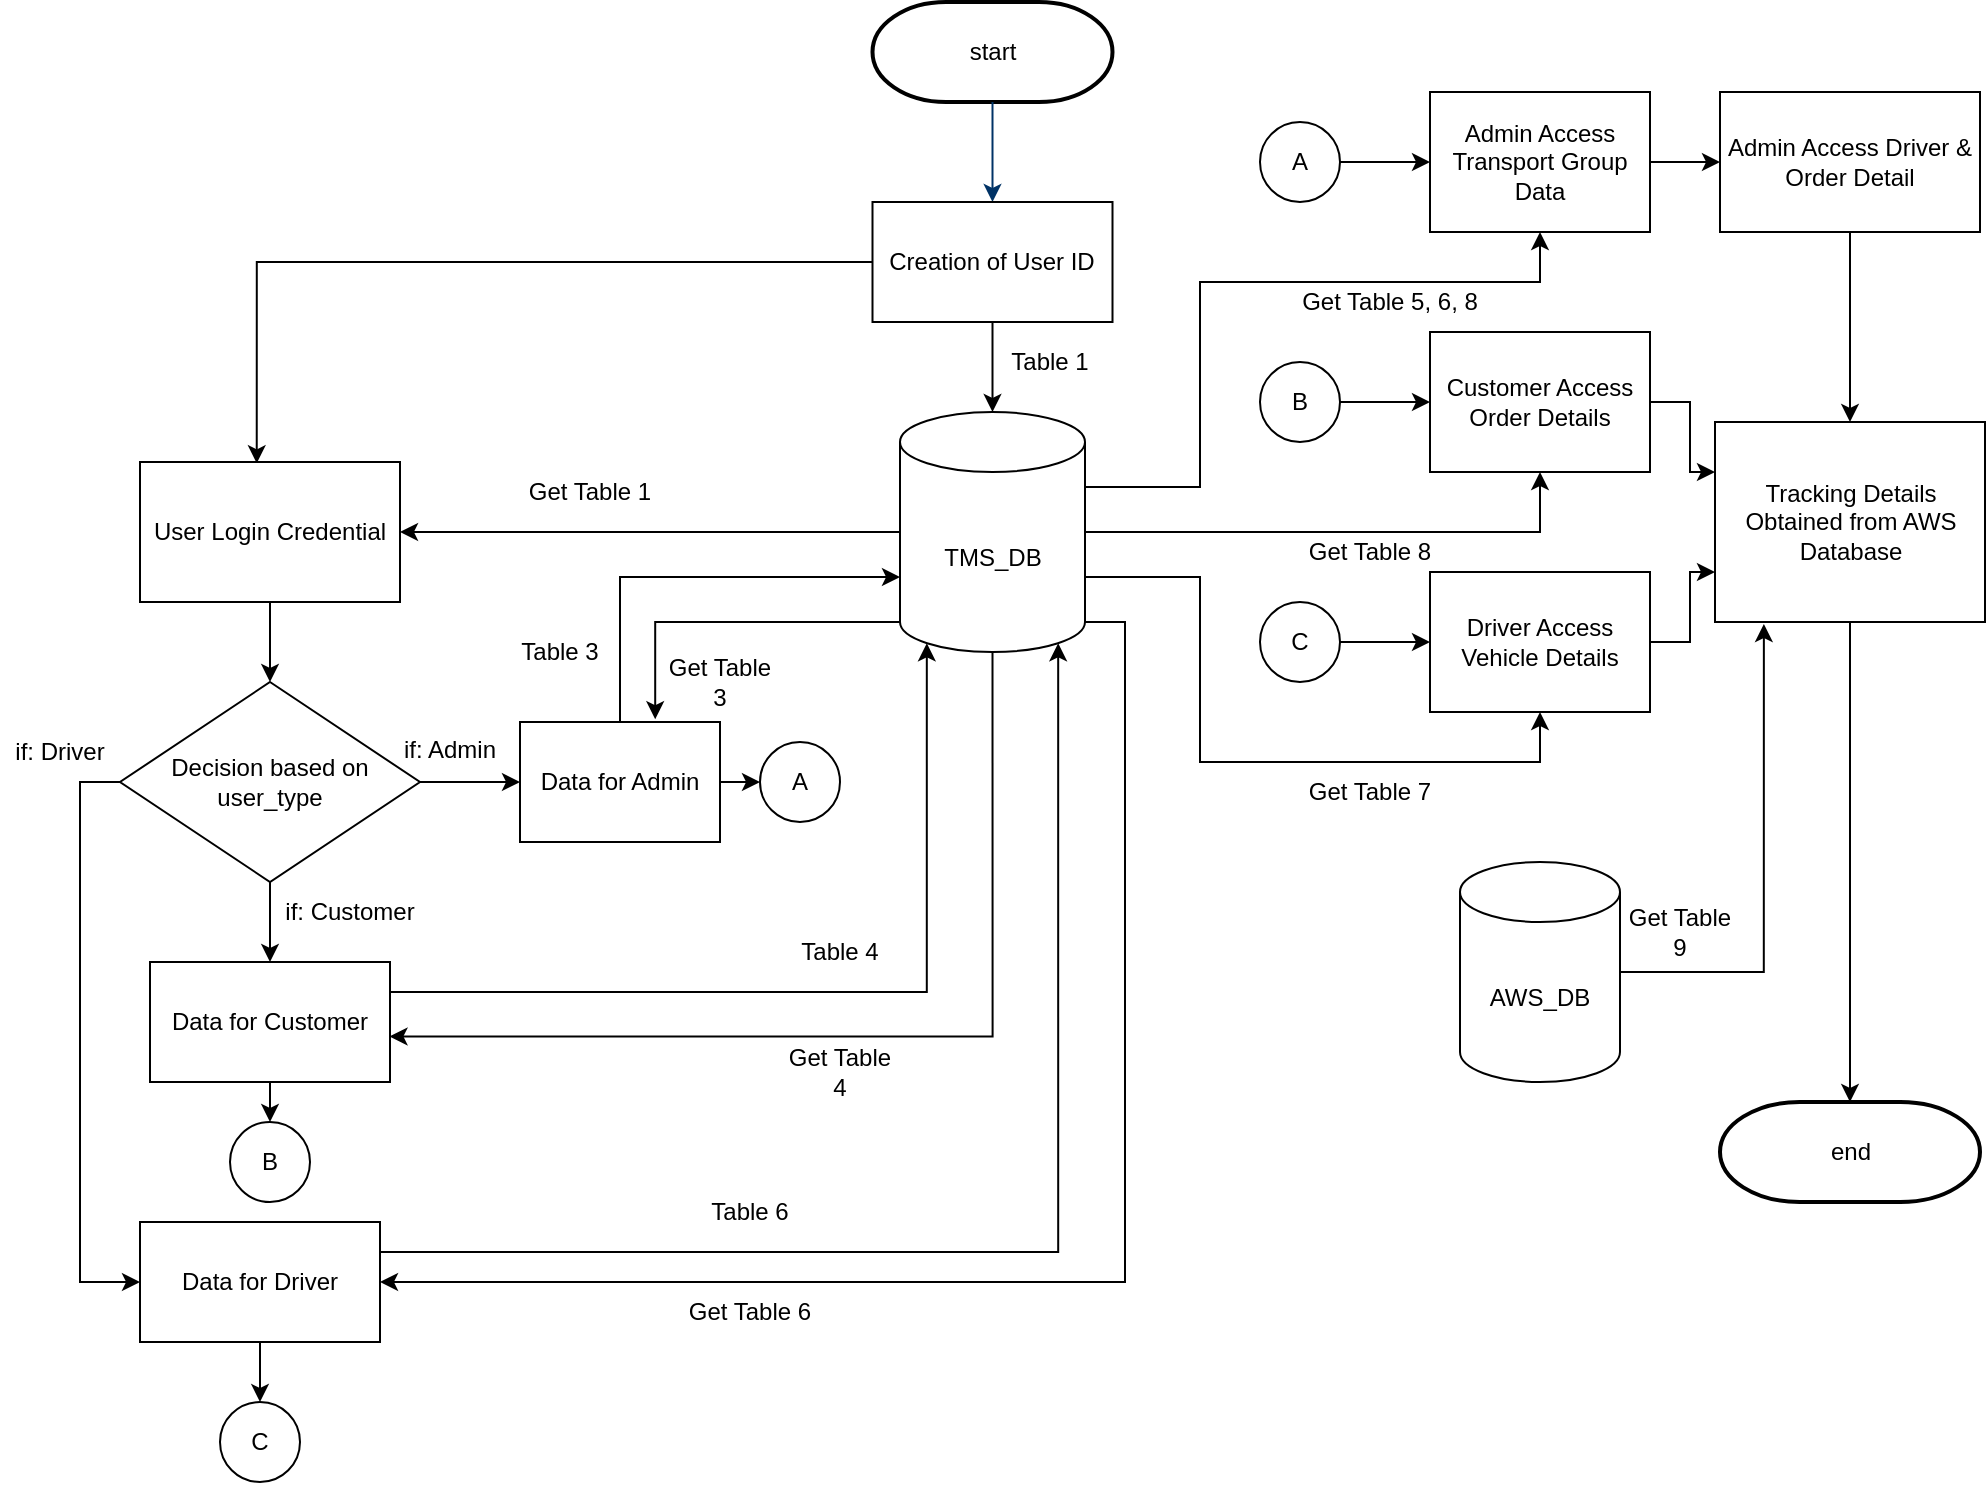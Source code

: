 <mxfile version="20.5.1" type="device"><diagram id="6a731a19-8d31-9384-78a2-239565b7b9f0" name="Page-1"><mxGraphModel dx="1221" dy="644" grid="1" gridSize="10" guides="1" tooltips="1" connect="1" arrows="1" fold="1" page="1" pageScale="1" pageWidth="1169" pageHeight="827" background="none" math="0" shadow="0"><root><mxCell id="0"/><mxCell id="1" parent="0"/><mxCell id="2" value="start" style="shape=mxgraph.flowchart.terminator;strokeWidth=2;gradientColor=none;gradientDirection=north;fontStyle=0;html=1;" parent="1" vertex="1"><mxGeometry x="496.25" y="40" width="120" height="50" as="geometry"/></mxCell><mxCell id="7" style="fontStyle=1;strokeColor=#003366;strokeWidth=1;html=1;entryX=0.5;entryY=0;entryDx=0;entryDy=0;" parent="1" target="trbKReBUTyp__op93XEb-55" edge="1"><mxGeometry relative="1" as="geometry"><mxPoint x="556.25" y="90" as="sourcePoint"/><mxPoint x="556.25" y="130" as="targetPoint"/></mxGeometry></mxCell><mxCell id="40" value="end" style="shape=mxgraph.flowchart.terminator;strokeWidth=2;gradientColor=none;gradientDirection=north;fontStyle=0;html=1;" parent="1" vertex="1"><mxGeometry x="920" y="590" width="130" height="50" as="geometry"/></mxCell><mxCell id="trbKReBUTyp__op93XEb-69" style="edgeStyle=orthogonalEdgeStyle;rounded=0;orthogonalLoop=1;jettySize=auto;html=1;exitX=0;exitY=0.5;exitDx=0;exitDy=0;entryX=0.449;entryY=0.009;entryDx=0;entryDy=0;entryPerimeter=0;" parent="1" source="trbKReBUTyp__op93XEb-55" target="trbKReBUTyp__op93XEb-58" edge="1"><mxGeometry relative="1" as="geometry"/></mxCell><mxCell id="trbKReBUTyp__op93XEb-71" style="edgeStyle=orthogonalEdgeStyle;rounded=0;orthogonalLoop=1;jettySize=auto;html=1;exitX=0.5;exitY=1;exitDx=0;exitDy=0;entryX=0.5;entryY=0;entryDx=0;entryDy=0;entryPerimeter=0;" parent="1" source="trbKReBUTyp__op93XEb-55" target="trbKReBUTyp__op93XEb-56" edge="1"><mxGeometry relative="1" as="geometry"/></mxCell><mxCell id="trbKReBUTyp__op93XEb-55" value="Creation of User ID" style="rounded=0;whiteSpace=wrap;html=1;" parent="1" vertex="1"><mxGeometry x="496.25" y="140" width="120" height="60" as="geometry"/></mxCell><mxCell id="trbKReBUTyp__op93XEb-76" style="edgeStyle=orthogonalEdgeStyle;rounded=0;orthogonalLoop=1;jettySize=auto;html=1;exitX=0;exitY=0.5;exitDx=0;exitDy=0;exitPerimeter=0;entryX=1;entryY=0.5;entryDx=0;entryDy=0;" parent="1" source="trbKReBUTyp__op93XEb-56" target="trbKReBUTyp__op93XEb-58" edge="1"><mxGeometry relative="1" as="geometry"/></mxCell><mxCell id="trbKReBUTyp__op93XEb-84" style="edgeStyle=orthogonalEdgeStyle;rounded=0;orthogonalLoop=1;jettySize=auto;html=1;exitX=0;exitY=1;exitDx=0;exitDy=-15;exitPerimeter=0;entryX=0.676;entryY=-0.023;entryDx=0;entryDy=0;entryPerimeter=0;" parent="1" source="trbKReBUTyp__op93XEb-56" target="trbKReBUTyp__op93XEb-68" edge="1"><mxGeometry relative="1" as="geometry"/></mxCell><mxCell id="trbKReBUTyp__op93XEb-91" style="edgeStyle=orthogonalEdgeStyle;rounded=0;orthogonalLoop=1;jettySize=auto;html=1;exitX=0.5;exitY=1;exitDx=0;exitDy=0;exitPerimeter=0;entryX=0.998;entryY=0.62;entryDx=0;entryDy=0;entryPerimeter=0;" parent="1" source="trbKReBUTyp__op93XEb-56" target="trbKReBUTyp__op93XEb-67" edge="1"><mxGeometry relative="1" as="geometry"/></mxCell><mxCell id="DhS9JX2BGNEGo-9shK1T-41" style="edgeStyle=orthogonalEdgeStyle;rounded=0;orthogonalLoop=1;jettySize=auto;html=1;exitX=1;exitY=1;exitDx=0;exitDy=-15;exitPerimeter=0;entryX=1;entryY=0.5;entryDx=0;entryDy=0;" edge="1" parent="1" source="trbKReBUTyp__op93XEb-56" target="trbKReBUTyp__op93XEb-66"><mxGeometry relative="1" as="geometry"/></mxCell><mxCell id="DhS9JX2BGNEGo-9shK1T-51" style="edgeStyle=orthogonalEdgeStyle;rounded=0;orthogonalLoop=1;jettySize=auto;html=1;exitX=1;exitY=0;exitDx=0;exitDy=37.5;exitPerimeter=0;entryX=0.5;entryY=1;entryDx=0;entryDy=0;" edge="1" parent="1" source="trbKReBUTyp__op93XEb-56" target="DhS9JX2BGNEGo-9shK1T-42"><mxGeometry relative="1" as="geometry"><Array as="points"><mxPoint x="660" y="283"/><mxPoint x="660" y="180"/><mxPoint x="830" y="180"/></Array></mxGeometry></mxCell><mxCell id="DhS9JX2BGNEGo-9shK1T-52" style="edgeStyle=orthogonalEdgeStyle;rounded=0;orthogonalLoop=1;jettySize=auto;html=1;exitX=1;exitY=0.5;exitDx=0;exitDy=0;exitPerimeter=0;entryX=0.5;entryY=1;entryDx=0;entryDy=0;" edge="1" parent="1" source="trbKReBUTyp__op93XEb-56" target="DhS9JX2BGNEGo-9shK1T-44"><mxGeometry relative="1" as="geometry"/></mxCell><mxCell id="DhS9JX2BGNEGo-9shK1T-53" style="edgeStyle=orthogonalEdgeStyle;rounded=0;orthogonalLoop=1;jettySize=auto;html=1;exitX=1;exitY=0;exitDx=0;exitDy=82.5;exitPerimeter=0;entryX=0.5;entryY=1;entryDx=0;entryDy=0;" edge="1" parent="1" source="trbKReBUTyp__op93XEb-56" target="DhS9JX2BGNEGo-9shK1T-46"><mxGeometry relative="1" as="geometry"><Array as="points"><mxPoint x="660" y="328"/><mxPoint x="660" y="420"/><mxPoint x="830" y="420"/></Array></mxGeometry></mxCell><mxCell id="trbKReBUTyp__op93XEb-56" value="TMS_DB" style="shape=cylinder3;whiteSpace=wrap;html=1;boundedLbl=1;backgroundOutline=1;size=15;" parent="1" vertex="1"><mxGeometry x="510" y="245" width="92.5" height="120" as="geometry"/></mxCell><mxCell id="DhS9JX2BGNEGo-9shK1T-65" style="edgeStyle=orthogonalEdgeStyle;rounded=0;orthogonalLoop=1;jettySize=auto;html=1;exitX=1;exitY=0.5;exitDx=0;exitDy=0;exitPerimeter=0;entryX=0.181;entryY=1.01;entryDx=0;entryDy=0;entryPerimeter=0;" edge="1" parent="1" source="trbKReBUTyp__op93XEb-57" target="DhS9JX2BGNEGo-9shK1T-59"><mxGeometry relative="1" as="geometry"/></mxCell><mxCell id="trbKReBUTyp__op93XEb-57" value="AWS_DB" style="shape=cylinder3;whiteSpace=wrap;html=1;boundedLbl=1;backgroundOutline=1;size=15;" parent="1" vertex="1"><mxGeometry x="790" y="470" width="80" height="110" as="geometry"/></mxCell><mxCell id="trbKReBUTyp__op93XEb-65" style="edgeStyle=orthogonalEdgeStyle;rounded=0;orthogonalLoop=1;jettySize=auto;html=1;exitX=0.5;exitY=1;exitDx=0;exitDy=0;entryX=0.5;entryY=0;entryDx=0;entryDy=0;" parent="1" source="trbKReBUTyp__op93XEb-58" target="trbKReBUTyp__op93XEb-64" edge="1"><mxGeometry relative="1" as="geometry"/></mxCell><mxCell id="trbKReBUTyp__op93XEb-58" value="User Login Credential" style="rounded=0;whiteSpace=wrap;html=1;" parent="1" vertex="1"><mxGeometry x="130" y="270" width="130" height="70" as="geometry"/></mxCell><mxCell id="trbKReBUTyp__op93XEb-61" value="Table 1" style="text;html=1;strokeColor=none;fillColor=none;align=center;verticalAlign=middle;whiteSpace=wrap;rounded=0;" parent="1" vertex="1"><mxGeometry x="540" y="195" width="90" height="50" as="geometry"/></mxCell><mxCell id="trbKReBUTyp__op93XEb-63" value="Get Table 1" style="text;html=1;strokeColor=none;fillColor=none;align=center;verticalAlign=middle;whiteSpace=wrap;rounded=0;" parent="1" vertex="1"><mxGeometry x="320" y="270" width="70" height="30" as="geometry"/></mxCell><mxCell id="trbKReBUTyp__op93XEb-72" style="edgeStyle=orthogonalEdgeStyle;rounded=0;orthogonalLoop=1;jettySize=auto;html=1;exitX=0;exitY=0.5;exitDx=0;exitDy=0;entryX=0;entryY=0.5;entryDx=0;entryDy=0;" parent="1" source="trbKReBUTyp__op93XEb-64" target="trbKReBUTyp__op93XEb-66" edge="1"><mxGeometry relative="1" as="geometry"/></mxCell><mxCell id="trbKReBUTyp__op93XEb-74" style="edgeStyle=orthogonalEdgeStyle;rounded=0;orthogonalLoop=1;jettySize=auto;html=1;exitX=0.5;exitY=1;exitDx=0;exitDy=0;entryX=0.5;entryY=0;entryDx=0;entryDy=0;" parent="1" source="trbKReBUTyp__op93XEb-64" target="trbKReBUTyp__op93XEb-67" edge="1"><mxGeometry relative="1" as="geometry"/></mxCell><mxCell id="trbKReBUTyp__op93XEb-77" style="edgeStyle=orthogonalEdgeStyle;rounded=0;orthogonalLoop=1;jettySize=auto;html=1;exitX=1;exitY=0.5;exitDx=0;exitDy=0;entryX=0;entryY=0.5;entryDx=0;entryDy=0;" parent="1" source="trbKReBUTyp__op93XEb-64" target="trbKReBUTyp__op93XEb-68" edge="1"><mxGeometry relative="1" as="geometry"/></mxCell><mxCell id="trbKReBUTyp__op93XEb-64" value="Decision based on user_type" style="rhombus;whiteSpace=wrap;html=1;" parent="1" vertex="1"><mxGeometry x="120" y="380" width="150" height="100" as="geometry"/></mxCell><mxCell id="trbKReBUTyp__op93XEb-102" style="edgeStyle=orthogonalEdgeStyle;rounded=0;orthogonalLoop=1;jettySize=auto;html=1;exitX=0.5;exitY=1;exitDx=0;exitDy=0;entryX=0.5;entryY=0;entryDx=0;entryDy=0;" parent="1" source="trbKReBUTyp__op93XEb-66" target="trbKReBUTyp__op93XEb-100" edge="1"><mxGeometry relative="1" as="geometry"/></mxCell><mxCell id="DhS9JX2BGNEGo-9shK1T-40" style="edgeStyle=orthogonalEdgeStyle;rounded=0;orthogonalLoop=1;jettySize=auto;html=1;exitX=1;exitY=0.25;exitDx=0;exitDy=0;entryX=0.855;entryY=1;entryDx=0;entryDy=-4.35;entryPerimeter=0;" edge="1" parent="1" source="trbKReBUTyp__op93XEb-66" target="trbKReBUTyp__op93XEb-56"><mxGeometry relative="1" as="geometry"/></mxCell><mxCell id="trbKReBUTyp__op93XEb-66" value="Data for Driver" style="rounded=0;whiteSpace=wrap;html=1;" parent="1" vertex="1"><mxGeometry x="130" y="650" width="120" height="60" as="geometry"/></mxCell><mxCell id="trbKReBUTyp__op93XEb-89" style="edgeStyle=orthogonalEdgeStyle;rounded=0;orthogonalLoop=1;jettySize=auto;html=1;exitX=1;exitY=0.25;exitDx=0;exitDy=0;entryX=0.145;entryY=1;entryDx=0;entryDy=-4.35;entryPerimeter=0;" parent="1" source="trbKReBUTyp__op93XEb-67" target="trbKReBUTyp__op93XEb-56" edge="1"><mxGeometry relative="1" as="geometry"/></mxCell><mxCell id="trbKReBUTyp__op93XEb-101" style="edgeStyle=orthogonalEdgeStyle;rounded=0;orthogonalLoop=1;jettySize=auto;html=1;exitX=0.5;exitY=1;exitDx=0;exitDy=0;entryX=0.5;entryY=0;entryDx=0;entryDy=0;" parent="1" source="trbKReBUTyp__op93XEb-67" target="trbKReBUTyp__op93XEb-99" edge="1"><mxGeometry relative="1" as="geometry"/></mxCell><mxCell id="trbKReBUTyp__op93XEb-67" value="Data for Customer" style="rounded=0;whiteSpace=wrap;html=1;" parent="1" vertex="1"><mxGeometry x="135" y="520" width="120" height="60" as="geometry"/></mxCell><mxCell id="trbKReBUTyp__op93XEb-83" style="edgeStyle=orthogonalEdgeStyle;rounded=0;orthogonalLoop=1;jettySize=auto;html=1;exitX=0.5;exitY=0;exitDx=0;exitDy=0;entryX=0;entryY=0;entryDx=0;entryDy=82.5;entryPerimeter=0;" parent="1" source="trbKReBUTyp__op93XEb-68" target="trbKReBUTyp__op93XEb-56" edge="1"><mxGeometry relative="1" as="geometry"/></mxCell><mxCell id="trbKReBUTyp__op93XEb-103" style="edgeStyle=orthogonalEdgeStyle;rounded=0;orthogonalLoop=1;jettySize=auto;html=1;exitX=1;exitY=0.5;exitDx=0;exitDy=0;entryX=0;entryY=0.5;entryDx=0;entryDy=0;" parent="1" source="trbKReBUTyp__op93XEb-68" target="trbKReBUTyp__op93XEb-98" edge="1"><mxGeometry relative="1" as="geometry"/></mxCell><mxCell id="trbKReBUTyp__op93XEb-68" value="Data for Admin" style="rounded=0;whiteSpace=wrap;html=1;" parent="1" vertex="1"><mxGeometry x="320" y="400" width="100" height="60" as="geometry"/></mxCell><mxCell id="trbKReBUTyp__op93XEb-78" value="if: Admin" style="text;html=1;strokeColor=none;fillColor=none;align=center;verticalAlign=middle;whiteSpace=wrap;rounded=0;" parent="1" vertex="1"><mxGeometry x="255" y="399" width="60" height="30" as="geometry"/></mxCell><mxCell id="trbKReBUTyp__op93XEb-80" value="if: Driver" style="text;html=1;strokeColor=none;fillColor=none;align=center;verticalAlign=middle;whiteSpace=wrap;rounded=0;" parent="1" vertex="1"><mxGeometry x="60" y="400" width="60" height="30" as="geometry"/></mxCell><mxCell id="trbKReBUTyp__op93XEb-81" value="if: Customer" style="text;html=1;strokeColor=none;fillColor=none;align=center;verticalAlign=middle;whiteSpace=wrap;rounded=0;" parent="1" vertex="1"><mxGeometry x="200" y="480" width="70" height="30" as="geometry"/></mxCell><mxCell id="trbKReBUTyp__op93XEb-85" value="Table 3" style="text;html=1;strokeColor=none;fillColor=none;align=center;verticalAlign=middle;whiteSpace=wrap;rounded=0;" parent="1" vertex="1"><mxGeometry x="310" y="350" width="60" height="30" as="geometry"/></mxCell><mxCell id="trbKReBUTyp__op93XEb-86" value="Get Table 3" style="text;html=1;strokeColor=none;fillColor=none;align=center;verticalAlign=middle;whiteSpace=wrap;rounded=0;" parent="1" vertex="1"><mxGeometry x="390" y="365" width="60" height="30" as="geometry"/></mxCell><mxCell id="trbKReBUTyp__op93XEb-90" value="Table 4" style="text;html=1;strokeColor=none;fillColor=none;align=center;verticalAlign=middle;whiteSpace=wrap;rounded=0;" parent="1" vertex="1"><mxGeometry x="450" y="500" width="60" height="30" as="geometry"/></mxCell><mxCell id="trbKReBUTyp__op93XEb-92" value="Get Table 4" style="text;html=1;strokeColor=none;fillColor=none;align=center;verticalAlign=middle;whiteSpace=wrap;rounded=0;" parent="1" vertex="1"><mxGeometry x="450" y="560" width="60" height="30" as="geometry"/></mxCell><mxCell id="trbKReBUTyp__op93XEb-96" value="Table 6" style="text;html=1;strokeColor=none;fillColor=none;align=center;verticalAlign=middle;whiteSpace=wrap;rounded=0;" parent="1" vertex="1"><mxGeometry x="405" y="630" width="60" height="30" as="geometry"/></mxCell><mxCell id="trbKReBUTyp__op93XEb-97" value="Get Table 6" style="text;html=1;strokeColor=none;fillColor=none;align=center;verticalAlign=middle;whiteSpace=wrap;rounded=0;" parent="1" vertex="1"><mxGeometry x="400" y="680" width="70" height="30" as="geometry"/></mxCell><mxCell id="trbKReBUTyp__op93XEb-98" value="A" style="ellipse;whiteSpace=wrap;html=1;aspect=fixed;" parent="1" vertex="1"><mxGeometry x="440" y="410" width="40" height="40" as="geometry"/></mxCell><mxCell id="trbKReBUTyp__op93XEb-99" value="B" style="ellipse;whiteSpace=wrap;html=1;aspect=fixed;" parent="1" vertex="1"><mxGeometry x="175" y="600" width="40" height="40" as="geometry"/></mxCell><mxCell id="trbKReBUTyp__op93XEb-100" value="C" style="ellipse;whiteSpace=wrap;html=1;aspect=fixed;" parent="1" vertex="1"><mxGeometry x="170" y="740" width="40" height="40" as="geometry"/></mxCell><mxCell id="DhS9JX2BGNEGo-9shK1T-49" style="edgeStyle=orthogonalEdgeStyle;rounded=0;orthogonalLoop=1;jettySize=auto;html=1;exitX=1;exitY=0.5;exitDx=0;exitDy=0;entryX=0;entryY=0.5;entryDx=0;entryDy=0;" edge="1" parent="1" source="trbKReBUTyp__op93XEb-104" target="DhS9JX2BGNEGo-9shK1T-42"><mxGeometry relative="1" as="geometry"/></mxCell><mxCell id="trbKReBUTyp__op93XEb-104" value="A" style="ellipse;whiteSpace=wrap;html=1;aspect=fixed;" parent="1" vertex="1"><mxGeometry x="690" y="100" width="40" height="40" as="geometry"/></mxCell><mxCell id="DhS9JX2BGNEGo-9shK1T-48" style="edgeStyle=orthogonalEdgeStyle;rounded=0;orthogonalLoop=1;jettySize=auto;html=1;exitX=1;exitY=0.5;exitDx=0;exitDy=0;entryX=0;entryY=0.5;entryDx=0;entryDy=0;" edge="1" parent="1" source="trbKReBUTyp__op93XEb-105" target="DhS9JX2BGNEGo-9shK1T-44"><mxGeometry relative="1" as="geometry"/></mxCell><mxCell id="trbKReBUTyp__op93XEb-105" value="B" style="ellipse;whiteSpace=wrap;html=1;aspect=fixed;" parent="1" vertex="1"><mxGeometry x="690" y="220" width="40" height="40" as="geometry"/></mxCell><mxCell id="DhS9JX2BGNEGo-9shK1T-50" style="edgeStyle=orthogonalEdgeStyle;rounded=0;orthogonalLoop=1;jettySize=auto;html=1;exitX=1;exitY=0.5;exitDx=0;exitDy=0;entryX=0;entryY=0.5;entryDx=0;entryDy=0;" edge="1" parent="1" source="trbKReBUTyp__op93XEb-106" target="DhS9JX2BGNEGo-9shK1T-46"><mxGeometry relative="1" as="geometry"/></mxCell><mxCell id="trbKReBUTyp__op93XEb-106" value="C" style="ellipse;whiteSpace=wrap;html=1;aspect=fixed;" parent="1" vertex="1"><mxGeometry x="690" y="340" width="40" height="40" as="geometry"/></mxCell><mxCell id="DhS9JX2BGNEGo-9shK1T-58" style="edgeStyle=orthogonalEdgeStyle;rounded=0;orthogonalLoop=1;jettySize=auto;html=1;exitX=1;exitY=0.5;exitDx=0;exitDy=0;entryX=0;entryY=0.5;entryDx=0;entryDy=0;" edge="1" parent="1" source="DhS9JX2BGNEGo-9shK1T-42" target="DhS9JX2BGNEGo-9shK1T-57"><mxGeometry relative="1" as="geometry"/></mxCell><mxCell id="DhS9JX2BGNEGo-9shK1T-42" value="Admin Access Transport Group Data" style="rounded=0;whiteSpace=wrap;html=1;" vertex="1" parent="1"><mxGeometry x="775" y="85" width="110" height="70" as="geometry"/></mxCell><mxCell id="DhS9JX2BGNEGo-9shK1T-62" style="edgeStyle=orthogonalEdgeStyle;rounded=0;orthogonalLoop=1;jettySize=auto;html=1;exitX=1;exitY=0.5;exitDx=0;exitDy=0;entryX=0;entryY=0.25;entryDx=0;entryDy=0;" edge="1" parent="1" source="DhS9JX2BGNEGo-9shK1T-44" target="DhS9JX2BGNEGo-9shK1T-59"><mxGeometry relative="1" as="geometry"/></mxCell><mxCell id="DhS9JX2BGNEGo-9shK1T-44" value="Customer Access Order Details" style="rounded=0;whiteSpace=wrap;html=1;" vertex="1" parent="1"><mxGeometry x="775" y="205" width="110" height="70" as="geometry"/></mxCell><mxCell id="DhS9JX2BGNEGo-9shK1T-64" style="edgeStyle=orthogonalEdgeStyle;rounded=0;orthogonalLoop=1;jettySize=auto;html=1;exitX=1;exitY=0.5;exitDx=0;exitDy=0;entryX=0;entryY=0.75;entryDx=0;entryDy=0;" edge="1" parent="1" source="DhS9JX2BGNEGo-9shK1T-46" target="DhS9JX2BGNEGo-9shK1T-59"><mxGeometry relative="1" as="geometry"/></mxCell><mxCell id="DhS9JX2BGNEGo-9shK1T-46" value="Driver Access Vehicle Details" style="rounded=0;whiteSpace=wrap;html=1;" vertex="1" parent="1"><mxGeometry x="775" y="325" width="110" height="70" as="geometry"/></mxCell><mxCell id="DhS9JX2BGNEGo-9shK1T-54" value="Get Table 5, 6, 8" style="text;html=1;strokeColor=none;fillColor=none;align=center;verticalAlign=middle;whiteSpace=wrap;rounded=0;" vertex="1" parent="1"><mxGeometry x="710" y="175" width="90" height="30" as="geometry"/></mxCell><mxCell id="DhS9JX2BGNEGo-9shK1T-55" value="Get Table 8" style="text;html=1;strokeColor=none;fillColor=none;align=center;verticalAlign=middle;whiteSpace=wrap;rounded=0;" vertex="1" parent="1"><mxGeometry x="710" y="300" width="70" height="30" as="geometry"/></mxCell><mxCell id="DhS9JX2BGNEGo-9shK1T-56" value="Get Table 7" style="text;html=1;strokeColor=none;fillColor=none;align=center;verticalAlign=middle;whiteSpace=wrap;rounded=0;" vertex="1" parent="1"><mxGeometry x="710" y="420" width="70" height="30" as="geometry"/></mxCell><mxCell id="DhS9JX2BGNEGo-9shK1T-61" style="edgeStyle=orthogonalEdgeStyle;rounded=0;orthogonalLoop=1;jettySize=auto;html=1;exitX=0.5;exitY=1;exitDx=0;exitDy=0;entryX=0.5;entryY=0;entryDx=0;entryDy=0;" edge="1" parent="1" source="DhS9JX2BGNEGo-9shK1T-57" target="DhS9JX2BGNEGo-9shK1T-59"><mxGeometry relative="1" as="geometry"/></mxCell><mxCell id="DhS9JX2BGNEGo-9shK1T-57" value="Admin Access Driver &amp;amp; Order Detail" style="rounded=0;whiteSpace=wrap;html=1;" vertex="1" parent="1"><mxGeometry x="920" y="85" width="130" height="70" as="geometry"/></mxCell><mxCell id="DhS9JX2BGNEGo-9shK1T-66" style="edgeStyle=orthogonalEdgeStyle;rounded=0;orthogonalLoop=1;jettySize=auto;html=1;exitX=0.5;exitY=1;exitDx=0;exitDy=0;entryX=0.5;entryY=0;entryDx=0;entryDy=0;entryPerimeter=0;" edge="1" parent="1" source="DhS9JX2BGNEGo-9shK1T-59" target="40"><mxGeometry relative="1" as="geometry"/></mxCell><mxCell id="DhS9JX2BGNEGo-9shK1T-59" value="Tracking Details Obtained from AWS Database" style="rounded=0;whiteSpace=wrap;html=1;" vertex="1" parent="1"><mxGeometry x="917.5" y="250" width="135" height="100" as="geometry"/></mxCell><mxCell id="DhS9JX2BGNEGo-9shK1T-69" value="Get Table 9" style="text;html=1;strokeColor=none;fillColor=none;align=center;verticalAlign=middle;whiteSpace=wrap;rounded=0;" vertex="1" parent="1"><mxGeometry x="870" y="490" width="60" height="30" as="geometry"/></mxCell></root></mxGraphModel></diagram></mxfile>